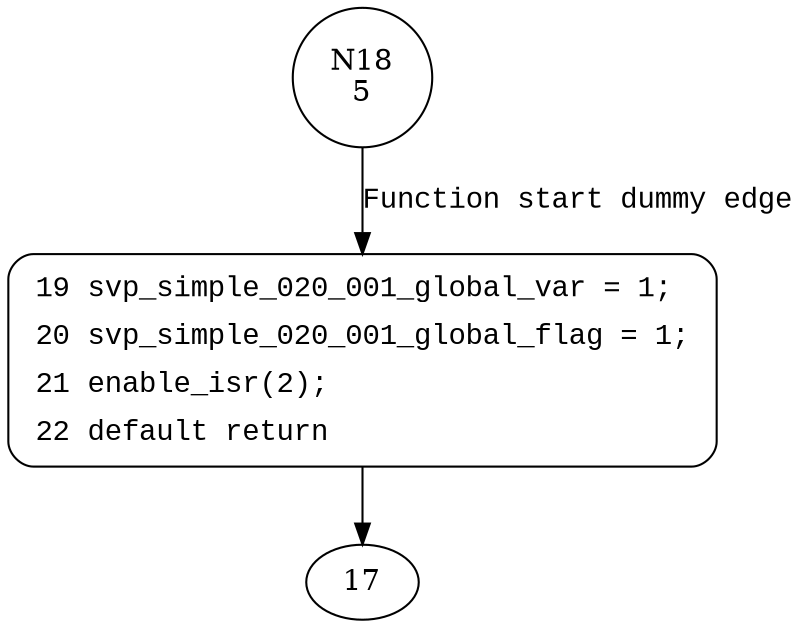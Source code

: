 digraph svp_simple_020_001_isr_1 {
18 [shape="circle" label="N18\n5"]
19 [shape="circle" label="N19\n4"]
19 [style="filled,bold" penwidth="1" fillcolor="white" fontname="Courier New" shape="Mrecord" label=<<table border="0" cellborder="0" cellpadding="3" bgcolor="white"><tr><td align="right">19</td><td align="left">svp_simple_020_001_global_var = 1;</td></tr><tr><td align="right">20</td><td align="left">svp_simple_020_001_global_flag = 1;</td></tr><tr><td align="right">21</td><td align="left">enable_isr(2);</td></tr><tr><td align="right">22</td><td align="left">default return</td></tr></table>>]
19 -> 17[label=""]
18 -> 19 [label="Function start dummy edge" fontname="Courier New"]
}